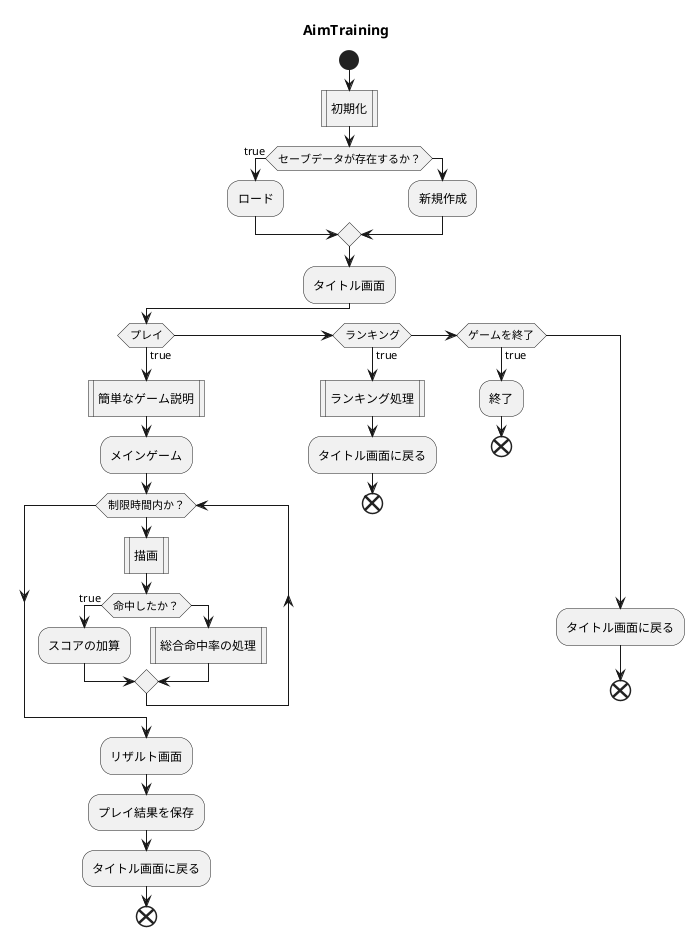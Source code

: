 @startuml

title AimTraining

start

:初期化|

if (セーブデータが存在するか？) then (true)
    :ロード;
else
    :新規作成;
endif

:タイトル画面;

if (プレイ) then (true)
:簡単なゲーム説明|
:メインゲーム;

    while (制限時間内か？)
        :描画|

        if (命中したか？) then (true)
            :スコアの加算;
        else
            :総合命中率の処理|
        endif
    endwhile
        :リザルト画面;

        :プレイ結果を保存;

        :タイトル画面に戻る;

        end
        

elseif (ランキング) then (true)
:ランキング処理|
:タイトル画面に戻る;
end

elseif (ゲームを終了) then (true)
:終了;
end

else
:タイトル画面に戻る;
end

endif

@enduml